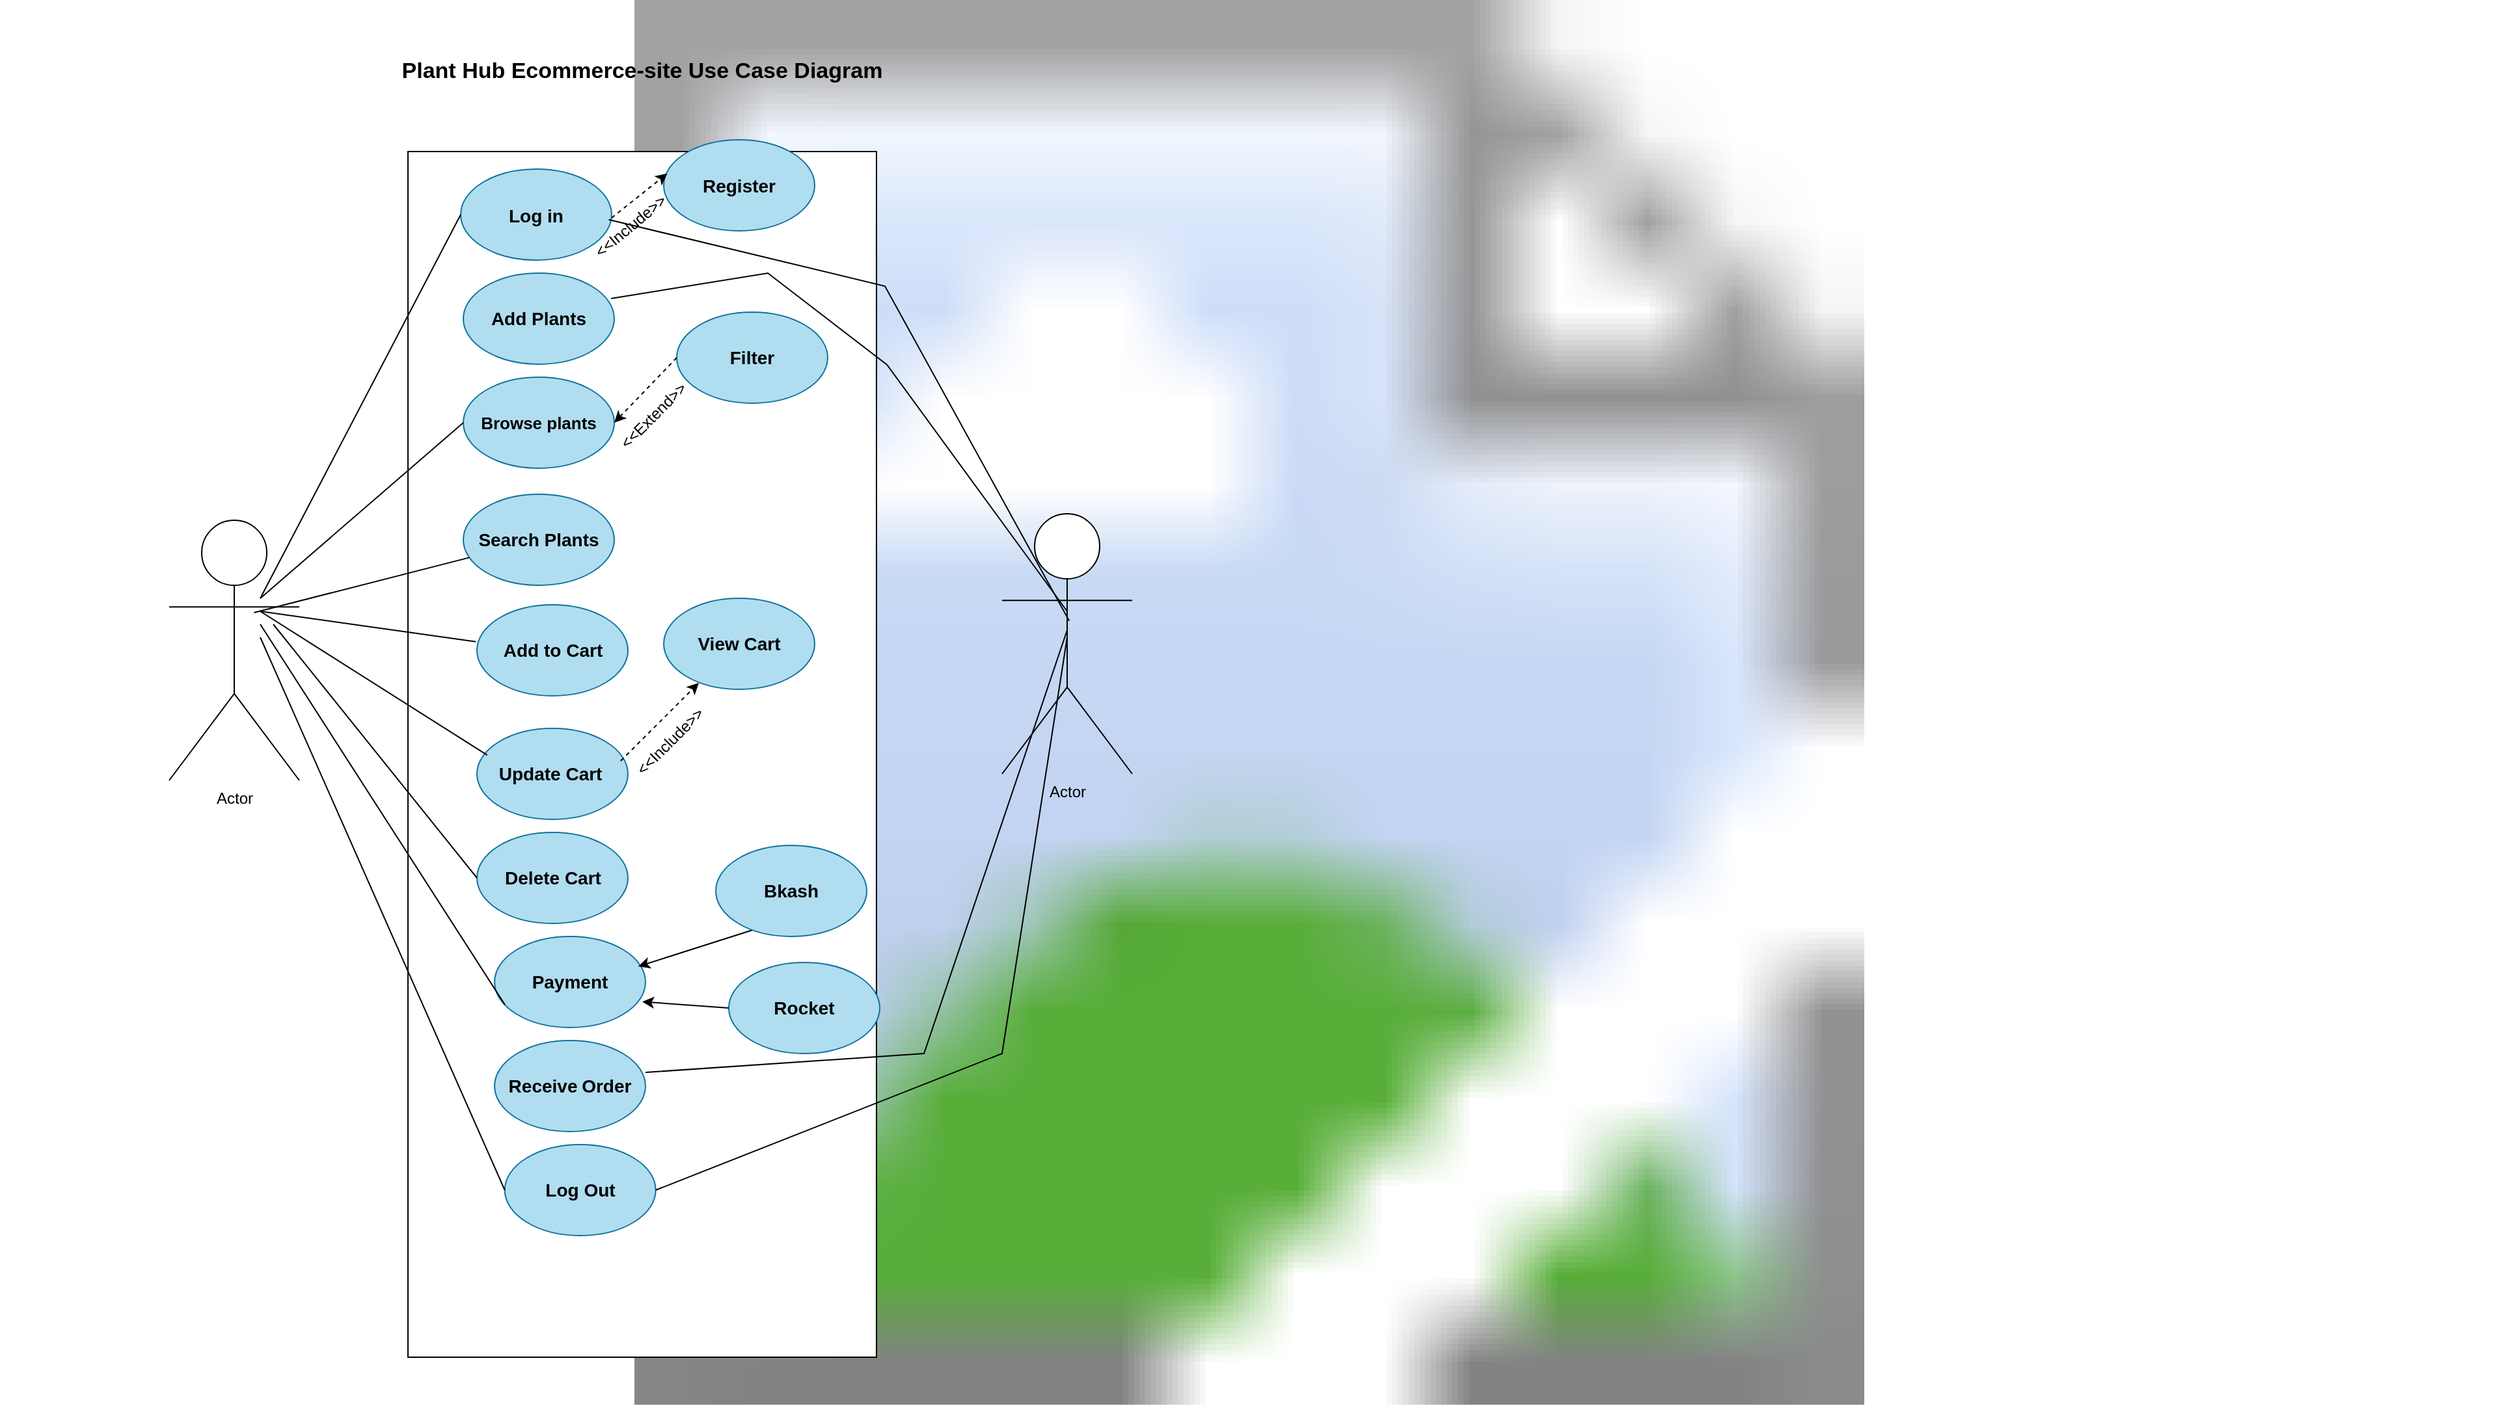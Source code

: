 <mxfile version="22.1.2" type="device">
  <diagram name="Page-1" id="J1rbDxH9xyK-k0-0NVSR">
    <mxGraphModel dx="1036" dy="606" grid="1" gridSize="10" guides="1" tooltips="1" connect="1" arrows="1" fold="1" page="1" pageScale="1" pageWidth="827" pageHeight="1169" background="#FFFFFF" backgroundImage="{&quot;src&quot;:&quot;https://www.publicdomainpictures.net/pictures/200000/velka/plain-white-background-1480544970glP.jpg&quot;,&quot;width&quot;:&quot;1920&quot;,&quot;height&quot;:&quot;1080&quot;,&quot;x&quot;:0,&quot;y&quot;:0}" math="0" shadow="0">
      <root>
        <mxCell id="0" />
        <mxCell id="1" parent="0" />
        <mxCell id="alChOBhtHnwTQtbJ0b9x-1" value="" style="ellipse;whiteSpace=wrap;html=1;" vertex="1" parent="1">
          <mxGeometry x="400" y="120" width="110" height="80" as="geometry" />
        </mxCell>
        <mxCell id="alChOBhtHnwTQtbJ0b9x-3" value="" style="rounded=0;whiteSpace=wrap;html=1;rotation=-90;" vertex="1" parent="1">
          <mxGeometry x="30" y="400" width="926.97" height="360" as="geometry" />
        </mxCell>
        <mxCell id="alChOBhtHnwTQtbJ0b9x-4" value="&lt;font style=&quot;font-size: 14px;&quot;&gt;&lt;b style=&quot;&quot;&gt;&lt;font style=&quot;font-size: 14px;&quot;&gt;Log&lt;/font&gt;&lt;/b&gt;&lt;b style=&quot;&quot;&gt; in&lt;/b&gt;&lt;/font&gt;" style="ellipse;whiteSpace=wrap;html=1;fillColor=#b1ddf0;strokeColor=#10739e;fontSize=16;" vertex="1" parent="1">
          <mxGeometry x="354" y="130" width="116" height="70" as="geometry" />
        </mxCell>
        <mxCell id="alChOBhtHnwTQtbJ0b9x-9" value="&lt;b style=&quot;&quot;&gt;&lt;font style=&quot;font-size: 14px;&quot;&gt;Add Plants&lt;/font&gt;&lt;/b&gt;" style="ellipse;whiteSpace=wrap;html=1;fillColor=#b1ddf0;strokeColor=#10739e;" vertex="1" parent="1">
          <mxGeometry x="356" y="210" width="116" height="70" as="geometry" />
        </mxCell>
        <mxCell id="alChOBhtHnwTQtbJ0b9x-10" value="&lt;font style=&quot;font-size: 13px;&quot;&gt;&lt;b&gt;Browse plants&lt;/b&gt;&lt;/font&gt;" style="ellipse;whiteSpace=wrap;html=1;fillColor=#b1ddf0;strokeColor=#10739e;" vertex="1" parent="1">
          <mxGeometry x="356" y="290" width="116" height="70" as="geometry" />
        </mxCell>
        <mxCell id="alChOBhtHnwTQtbJ0b9x-11" value="&lt;b style=&quot;font-size: 14px;&quot;&gt;&lt;font style=&quot;font-size: 14px;&quot;&gt;Search&lt;/font&gt; Plants&lt;/b&gt;" style="ellipse;whiteSpace=wrap;html=1;fillColor=#b1ddf0;strokeColor=#10739e;" vertex="1" parent="1">
          <mxGeometry x="356" y="380" width="116" height="70" as="geometry" />
        </mxCell>
        <mxCell id="alChOBhtHnwTQtbJ0b9x-12" value="&lt;b&gt;&lt;font style=&quot;font-size: 14px;&quot;&gt;Add to Cart&lt;/font&gt;&lt;/b&gt;" style="ellipse;whiteSpace=wrap;html=1;fillColor=#b1ddf0;strokeColor=#10739e;" vertex="1" parent="1">
          <mxGeometry x="366.5" y="465" width="116" height="70" as="geometry" />
        </mxCell>
        <mxCell id="alChOBhtHnwTQtbJ0b9x-13" value="&lt;b&gt;&lt;font style=&quot;font-size: 14px;&quot;&gt;Update Cart&amp;nbsp;&lt;/font&gt;&lt;/b&gt;" style="ellipse;whiteSpace=wrap;html=1;fillColor=#b1ddf0;strokeColor=#10739e;" vertex="1" parent="1">
          <mxGeometry x="366.5" y="560" width="116" height="70" as="geometry" />
        </mxCell>
        <mxCell id="alChOBhtHnwTQtbJ0b9x-16" value="&lt;font size=&quot;1&quot; style=&quot;&quot;&gt;&lt;b style=&quot;font-size: 14px;&quot;&gt;Register&lt;/b&gt;&lt;/font&gt;" style="ellipse;whiteSpace=wrap;html=1;fillColor=#b1ddf0;strokeColor=#10739e;" vertex="1" parent="1">
          <mxGeometry x="510" y="107.5" width="116" height="70" as="geometry" />
        </mxCell>
        <mxCell id="alChOBhtHnwTQtbJ0b9x-23" value="" style="html=1;labelBackgroundColor=#ffffff;startArrow=none;startFill=0;startSize=6;endArrow=classic;endFill=1;endSize=6;jettySize=auto;orthogonalLoop=1;strokeWidth=1;dashed=1;fontSize=14;rounded=0;entryX=0.024;entryY=0.37;entryDx=0;entryDy=0;entryPerimeter=0;" edge="1" parent="1" target="alChOBhtHnwTQtbJ0b9x-16">
          <mxGeometry width="60" height="60" relative="1" as="geometry">
            <mxPoint x="470" y="167.5" as="sourcePoint" />
            <mxPoint x="530" y="107.5" as="targetPoint" />
          </mxGeometry>
        </mxCell>
        <mxCell id="alChOBhtHnwTQtbJ0b9x-24" value="&amp;lt;&amp;lt;Include&amp;gt;&amp;gt;" style="text;html=1;strokeColor=none;fillColor=none;align=center;verticalAlign=middle;whiteSpace=wrap;rounded=0;rotation=-40;" vertex="1" parent="1">
          <mxGeometry x="465.09" y="159.28" width="38.76" height="28.81" as="geometry" />
        </mxCell>
        <mxCell id="alChOBhtHnwTQtbJ0b9x-26" value="&lt;b&gt;&lt;font style=&quot;font-size: 14px;&quot;&gt;Filter&lt;/font&gt;&lt;/b&gt;" style="ellipse;whiteSpace=wrap;html=1;fillColor=#b1ddf0;strokeColor=#10739e;" vertex="1" parent="1">
          <mxGeometry x="520" y="240" width="116" height="70" as="geometry" />
        </mxCell>
        <mxCell id="alChOBhtHnwTQtbJ0b9x-27" value="" style="html=1;labelBackgroundColor=#ffffff;startArrow=none;startFill=0;startSize=6;endArrow=classic;endFill=1;endSize=6;jettySize=auto;orthogonalLoop=1;strokeWidth=1;dashed=1;fontSize=14;rounded=0;exitX=0;exitY=0.5;exitDx=0;exitDy=0;entryX=1;entryY=0.5;entryDx=0;entryDy=0;" edge="1" parent="1" source="alChOBhtHnwTQtbJ0b9x-26" target="alChOBhtHnwTQtbJ0b9x-10">
          <mxGeometry width="60" height="60" relative="1" as="geometry">
            <mxPoint x="470" y="310" as="sourcePoint" />
            <mxPoint x="450" y="290" as="targetPoint" />
          </mxGeometry>
        </mxCell>
        <mxCell id="alChOBhtHnwTQtbJ0b9x-28" value="&amp;lt;&amp;lt;Extend&amp;gt;&amp;gt;" style="text;html=1;strokeColor=none;fillColor=none;align=center;verticalAlign=middle;whiteSpace=wrap;rounded=0;rotation=-45;" vertex="1" parent="1">
          <mxGeometry x="482.5" y="305" width="38.76" height="30" as="geometry" />
        </mxCell>
        <mxCell id="alChOBhtHnwTQtbJ0b9x-30" value="&lt;b&gt;&lt;font style=&quot;font-size: 14px;&quot;&gt;View Cart&lt;/font&gt;&lt;/b&gt;" style="ellipse;whiteSpace=wrap;html=1;fillColor=#b1ddf0;strokeColor=#10739e;" vertex="1" parent="1">
          <mxGeometry x="510" y="460" width="116" height="70" as="geometry" />
        </mxCell>
        <mxCell id="alChOBhtHnwTQtbJ0b9x-31" value="&lt;b&gt;&lt;font style=&quot;font-size: 14px;&quot;&gt;Delete Cart&lt;/font&gt;&lt;/b&gt;" style="ellipse;whiteSpace=wrap;html=1;fillColor=#b1ddf0;strokeColor=#10739e;" vertex="1" parent="1">
          <mxGeometry x="366.5" y="640" width="116" height="70" as="geometry" />
        </mxCell>
        <mxCell id="alChOBhtHnwTQtbJ0b9x-35" value="" style="html=1;labelBackgroundColor=#ffffff;startArrow=none;startFill=0;startSize=6;endArrow=classic;endFill=1;endSize=6;jettySize=auto;orthogonalLoop=1;strokeWidth=1;dashed=1;fontSize=14;rounded=0;" edge="1" parent="1">
          <mxGeometry width="60" height="60" relative="1" as="geometry">
            <mxPoint x="476.97" y="585" as="sourcePoint" />
            <mxPoint x="536.97" y="525" as="targetPoint" />
          </mxGeometry>
        </mxCell>
        <mxCell id="alChOBhtHnwTQtbJ0b9x-36" value="&lt;b&gt;&lt;font style=&quot;font-size: 14px;&quot;&gt;Payment&lt;/font&gt;&lt;/b&gt;" style="ellipse;whiteSpace=wrap;html=1;fillColor=#b1ddf0;strokeColor=#10739e;" vertex="1" parent="1">
          <mxGeometry x="380" y="720" width="116" height="70" as="geometry" />
        </mxCell>
        <mxCell id="alChOBhtHnwTQtbJ0b9x-37" value="&lt;font style=&quot;font-size: 14px;&quot;&gt;&lt;b&gt;Receive&lt;/b&gt;&lt;/font&gt; &lt;b&gt;&lt;font style=&quot;font-size: 14px;&quot;&gt;Order&lt;/font&gt;&lt;/b&gt;" style="ellipse;whiteSpace=wrap;html=1;fillColor=#b1ddf0;strokeColor=#10739e;" vertex="1" parent="1">
          <mxGeometry x="380" y="800" width="116" height="70" as="geometry" />
        </mxCell>
        <mxCell id="alChOBhtHnwTQtbJ0b9x-38" value="&lt;b&gt;&lt;font style=&quot;font-size: 14px;&quot;&gt;Log Out&lt;/font&gt;&lt;/b&gt;" style="ellipse;whiteSpace=wrap;html=1;fillColor=#b1ddf0;strokeColor=#10739e;" vertex="1" parent="1">
          <mxGeometry x="387.85" y="880" width="116" height="70" as="geometry" />
        </mxCell>
        <mxCell id="alChOBhtHnwTQtbJ0b9x-41" value="&amp;lt;&amp;lt;Include&amp;gt;&amp;gt;" style="text;html=1;strokeColor=none;fillColor=none;align=center;verticalAlign=middle;whiteSpace=wrap;rounded=0;rotation=-45;" vertex="1" parent="1">
          <mxGeometry x="496" y="556" width="38.76" height="28.81" as="geometry" />
        </mxCell>
        <mxCell id="alChOBhtHnwTQtbJ0b9x-42" value="" style="endArrow=classic;html=1;rounded=0;exitX=0.245;exitY=0.929;exitDx=0;exitDy=0;exitPerimeter=0;entryX=0.952;entryY=0.329;entryDx=0;entryDy=0;entryPerimeter=0;" edge="1" parent="1" source="alChOBhtHnwTQtbJ0b9x-43" target="alChOBhtHnwTQtbJ0b9x-36">
          <mxGeometry width="50" height="50" relative="1" as="geometry">
            <mxPoint x="489.02" y="749.02" as="sourcePoint" />
            <mxPoint x="539.02" y="699.02" as="targetPoint" />
          </mxGeometry>
        </mxCell>
        <mxCell id="alChOBhtHnwTQtbJ0b9x-43" value="&lt;b&gt;&lt;font style=&quot;font-size: 14px;&quot;&gt;Bkash&lt;/font&gt;&lt;/b&gt;" style="ellipse;whiteSpace=wrap;html=1;fillColor=#b1ddf0;strokeColor=#10739e;" vertex="1" parent="1">
          <mxGeometry x="550" y="650" width="116" height="70" as="geometry" />
        </mxCell>
        <mxCell id="alChOBhtHnwTQtbJ0b9x-44" value="&lt;b&gt;&lt;font style=&quot;font-size: 14px;&quot;&gt;Rocket&lt;/font&gt;&lt;/b&gt;" style="ellipse;whiteSpace=wrap;html=1;fillColor=#b1ddf0;strokeColor=#10739e;" vertex="1" parent="1">
          <mxGeometry x="560" y="740" width="116" height="70" as="geometry" />
        </mxCell>
        <mxCell id="alChOBhtHnwTQtbJ0b9x-45" value="" style="endArrow=classic;html=1;rounded=0;exitX=0;exitY=0.5;exitDx=0;exitDy=0;entryX=0.979;entryY=0.717;entryDx=0;entryDy=0;entryPerimeter=0;" edge="1" parent="1" source="alChOBhtHnwTQtbJ0b9x-44" target="alChOBhtHnwTQtbJ0b9x-36">
          <mxGeometry width="50" height="50" relative="1" as="geometry">
            <mxPoint x="450" y="810" as="sourcePoint" />
            <mxPoint x="500" y="760" as="targetPoint" />
          </mxGeometry>
        </mxCell>
        <mxCell id="alChOBhtHnwTQtbJ0b9x-46" value="Actor" style="shape=umlActor;verticalLabelPosition=bottom;verticalAlign=top;html=1;outlineConnect=0;" vertex="1" parent="1">
          <mxGeometry x="130" y="400" width="100" height="200" as="geometry" />
        </mxCell>
        <mxCell id="alChOBhtHnwTQtbJ0b9x-47" value="Actor" style="shape=umlActor;verticalLabelPosition=bottom;verticalAlign=top;html=1;outlineConnect=0;" vertex="1" parent="1">
          <mxGeometry x="770" y="395" width="100" height="200" as="geometry" />
        </mxCell>
        <mxCell id="alChOBhtHnwTQtbJ0b9x-49" value="" style="endArrow=none;html=1;rounded=0;entryX=0;entryY=0.5;entryDx=0;entryDy=0;" edge="1" parent="1" target="alChOBhtHnwTQtbJ0b9x-4">
          <mxGeometry width="50" height="50" relative="1" as="geometry">
            <mxPoint x="200" y="460" as="sourcePoint" />
            <mxPoint x="230" y="460" as="targetPoint" />
          </mxGeometry>
        </mxCell>
        <mxCell id="alChOBhtHnwTQtbJ0b9x-51" value="" style="endArrow=none;html=1;rounded=0;entryX=0;entryY=0.5;entryDx=0;entryDy=0;" edge="1" parent="1" target="alChOBhtHnwTQtbJ0b9x-10">
          <mxGeometry width="50" height="50" relative="1" as="geometry">
            <mxPoint x="200" y="460" as="sourcePoint" />
            <mxPoint x="354" y="165" as="targetPoint" />
          </mxGeometry>
        </mxCell>
        <mxCell id="alChOBhtHnwTQtbJ0b9x-52" value="" style="endArrow=none;html=1;rounded=0;exitX=0.652;exitY=0.355;exitDx=0;exitDy=0;exitPerimeter=0;" edge="1" parent="1" source="alChOBhtHnwTQtbJ0b9x-46" target="alChOBhtHnwTQtbJ0b9x-11">
          <mxGeometry width="50" height="50" relative="1" as="geometry">
            <mxPoint x="190" y="520" as="sourcePoint" />
            <mxPoint x="364" y="175" as="targetPoint" />
          </mxGeometry>
        </mxCell>
        <mxCell id="alChOBhtHnwTQtbJ0b9x-53" value="" style="endArrow=none;html=1;rounded=0;entryX=-0.008;entryY=0.406;entryDx=0;entryDy=0;entryPerimeter=0;" edge="1" parent="1" target="alChOBhtHnwTQtbJ0b9x-12">
          <mxGeometry width="50" height="50" relative="1" as="geometry">
            <mxPoint x="200" y="470" as="sourcePoint" />
            <mxPoint x="371" y="439" as="targetPoint" />
          </mxGeometry>
        </mxCell>
        <mxCell id="alChOBhtHnwTQtbJ0b9x-54" value="" style="endArrow=none;html=1;rounded=0;entryX=0.068;entryY=0.294;entryDx=0;entryDy=0;entryPerimeter=0;" edge="1" parent="1" target="alChOBhtHnwTQtbJ0b9x-13">
          <mxGeometry width="50" height="50" relative="1" as="geometry">
            <mxPoint x="200" y="470" as="sourcePoint" />
            <mxPoint x="381" y="449" as="targetPoint" />
          </mxGeometry>
        </mxCell>
        <mxCell id="alChOBhtHnwTQtbJ0b9x-55" value="" style="endArrow=none;html=1;rounded=0;entryX=0;entryY=0.5;entryDx=0;entryDy=0;" edge="1" parent="1" target="alChOBhtHnwTQtbJ0b9x-31">
          <mxGeometry width="50" height="50" relative="1" as="geometry">
            <mxPoint x="210" y="480" as="sourcePoint" />
            <mxPoint x="391" y="459" as="targetPoint" />
          </mxGeometry>
        </mxCell>
        <mxCell id="alChOBhtHnwTQtbJ0b9x-56" value="" style="endArrow=none;html=1;rounded=0;entryX=0.069;entryY=0.751;entryDx=0;entryDy=0;entryPerimeter=0;" edge="1" parent="1" target="alChOBhtHnwTQtbJ0b9x-36">
          <mxGeometry width="50" height="50" relative="1" as="geometry">
            <mxPoint x="200" y="480" as="sourcePoint" />
            <mxPoint x="401" y="469" as="targetPoint" />
          </mxGeometry>
        </mxCell>
        <mxCell id="alChOBhtHnwTQtbJ0b9x-57" value="" style="endArrow=none;html=1;rounded=0;entryX=0;entryY=0.5;entryDx=0;entryDy=0;" edge="1" parent="1" target="alChOBhtHnwTQtbJ0b9x-38">
          <mxGeometry width="50" height="50" relative="1" as="geometry">
            <mxPoint x="200" y="490" as="sourcePoint" />
            <mxPoint x="411" y="479" as="targetPoint" />
          </mxGeometry>
        </mxCell>
        <mxCell id="alChOBhtHnwTQtbJ0b9x-58" value="" style="endArrow=none;html=1;rounded=0;entryX=0.516;entryY=0.412;entryDx=0;entryDy=0;entryPerimeter=0;exitX=0.25;exitY=0;exitDx=0;exitDy=0;" edge="1" parent="1" source="alChOBhtHnwTQtbJ0b9x-24" target="alChOBhtHnwTQtbJ0b9x-47">
          <mxGeometry width="50" height="50" relative="1" as="geometry">
            <mxPoint x="500" y="370" as="sourcePoint" />
            <mxPoint x="550" y="320" as="targetPoint" />
            <Array as="points">
              <mxPoint x="680" y="220" />
            </Array>
          </mxGeometry>
        </mxCell>
        <mxCell id="alChOBhtHnwTQtbJ0b9x-59" value="" style="endArrow=none;html=1;rounded=0;exitX=0.25;exitY=0;exitDx=0;exitDy=0;" edge="1" parent="1">
          <mxGeometry width="50" height="50" relative="1" as="geometry">
            <mxPoint x="469.61" y="229.5" as="sourcePoint" />
            <mxPoint x="820" y="470" as="targetPoint" />
            <Array as="points">
              <mxPoint x="590" y="210" />
              <mxPoint x="681.61" y="280.5" />
            </Array>
          </mxGeometry>
        </mxCell>
        <mxCell id="alChOBhtHnwTQtbJ0b9x-60" value="" style="endArrow=none;html=1;rounded=0;entryX=0.5;entryY=0.5;entryDx=0;entryDy=0;entryPerimeter=0;exitX=1;exitY=0.5;exitDx=0;exitDy=0;" edge="1" parent="1">
          <mxGeometry width="50" height="50" relative="1" as="geometry">
            <mxPoint x="496" y="824.5" as="sourcePoint" />
            <mxPoint x="820" y="484.5" as="targetPoint" />
            <Array as="points">
              <mxPoint x="710" y="810" />
            </Array>
          </mxGeometry>
        </mxCell>
        <mxCell id="alChOBhtHnwTQtbJ0b9x-61" value="" style="endArrow=none;html=1;rounded=0;exitX=1;exitY=0.5;exitDx=0;exitDy=0;" edge="1" parent="1" source="alChOBhtHnwTQtbJ0b9x-38">
          <mxGeometry width="50" height="50" relative="1" as="geometry">
            <mxPoint x="480" y="430" as="sourcePoint" />
            <mxPoint x="820" y="490" as="targetPoint" />
            <Array as="points">
              <mxPoint x="770" y="810" />
            </Array>
          </mxGeometry>
        </mxCell>
        <mxCell id="alChOBhtHnwTQtbJ0b9x-62" value="&lt;font style=&quot;font-size: 17px;&quot;&gt;&lt;b&gt;Plant Hub Ecommerce-site Use Case Diagram&lt;/b&gt;&lt;/font&gt;" style="text;html=1;strokeColor=none;fillColor=none;align=center;verticalAlign=middle;whiteSpace=wrap;rounded=0;" vertex="1" parent="1">
          <mxGeometry x="286.19" y="20" width="414.59" height="70" as="geometry" />
        </mxCell>
      </root>
    </mxGraphModel>
  </diagram>
</mxfile>
